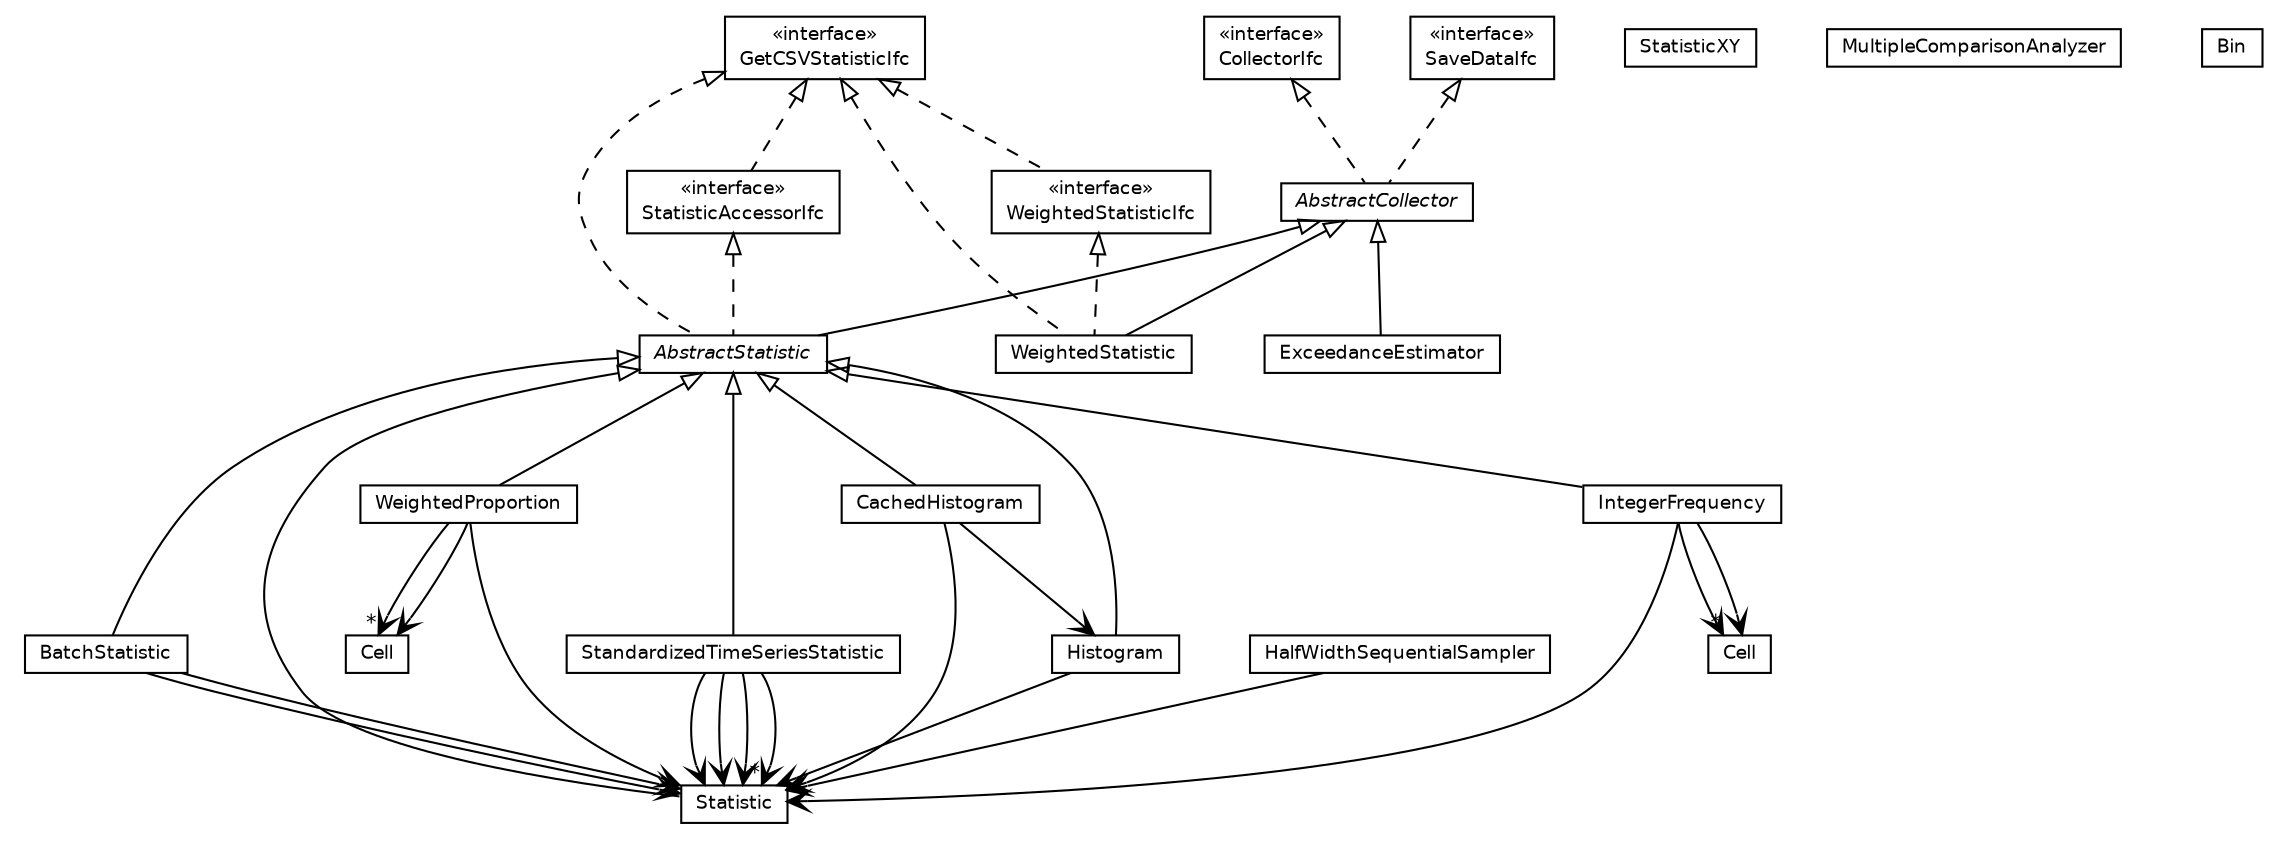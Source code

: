 #!/usr/local/bin/dot
#
# Class diagram 
# Generated by UMLGraph version 5.4 (http://www.umlgraph.org/)
#

digraph G {
	edge [fontname="Helvetica",fontsize=10,labelfontname="Helvetica",labelfontsize=10];
	node [fontname="Helvetica",fontsize=10,shape=plaintext];
	nodesep=0.25;
	ranksep=0.5;
	// jsl.utilities.statistic.WeightedStatisticIfc
	c14610 [label=<<table title="jsl.utilities.statistic.WeightedStatisticIfc" border="0" cellborder="1" cellspacing="0" cellpadding="2" port="p" href="./WeightedStatisticIfc.html">
		<tr><td><table border="0" cellspacing="0" cellpadding="1">
<tr><td align="center" balign="center"> &#171;interface&#187; </td></tr>
<tr><td align="center" balign="center"> WeightedStatisticIfc </td></tr>
		</table></td></tr>
		</table>>, URL="./WeightedStatisticIfc.html", fontname="Helvetica", fontcolor="black", fontsize=9.0];
	// jsl.utilities.statistic.WeightedStatistic
	c14611 [label=<<table title="jsl.utilities.statistic.WeightedStatistic" border="0" cellborder="1" cellspacing="0" cellpadding="2" port="p" href="./WeightedStatistic.html">
		<tr><td><table border="0" cellspacing="0" cellpadding="1">
<tr><td align="center" balign="center"> WeightedStatistic </td></tr>
		</table></td></tr>
		</table>>, URL="./WeightedStatistic.html", fontname="Helvetica", fontcolor="black", fontsize=9.0];
	// jsl.utilities.statistic.WeightedProportion
	c14612 [label=<<table title="jsl.utilities.statistic.WeightedProportion" border="0" cellborder="1" cellspacing="0" cellpadding="2" port="p" href="./WeightedProportion.html">
		<tr><td><table border="0" cellspacing="0" cellpadding="1">
<tr><td align="center" balign="center"> WeightedProportion </td></tr>
		</table></td></tr>
		</table>>, URL="./WeightedProportion.html", fontname="Helvetica", fontcolor="black", fontsize=9.0];
	// jsl.utilities.statistic.WeightedProportion.Cell
	c14613 [label=<<table title="jsl.utilities.statistic.WeightedProportion.Cell" border="0" cellborder="1" cellspacing="0" cellpadding="2" port="p" href="./WeightedProportion.Cell.html">
		<tr><td><table border="0" cellspacing="0" cellpadding="1">
<tr><td align="center" balign="center"> Cell </td></tr>
		</table></td></tr>
		</table>>, URL="./WeightedProportion.Cell.html", fontname="Helvetica", fontcolor="black", fontsize=9.0];
	// jsl.utilities.statistic.StatisticXY
	c14614 [label=<<table title="jsl.utilities.statistic.StatisticXY" border="0" cellborder="1" cellspacing="0" cellpadding="2" port="p" href="./StatisticXY.html">
		<tr><td><table border="0" cellspacing="0" cellpadding="1">
<tr><td align="center" balign="center"> StatisticXY </td></tr>
		</table></td></tr>
		</table>>, URL="./StatisticXY.html", fontname="Helvetica", fontcolor="black", fontsize=9.0];
	// jsl.utilities.statistic.StatisticAccessorIfc
	c14615 [label=<<table title="jsl.utilities.statistic.StatisticAccessorIfc" border="0" cellborder="1" cellspacing="0" cellpadding="2" port="p" href="./StatisticAccessorIfc.html">
		<tr><td><table border="0" cellspacing="0" cellpadding="1">
<tr><td align="center" balign="center"> &#171;interface&#187; </td></tr>
<tr><td align="center" balign="center"> StatisticAccessorIfc </td></tr>
		</table></td></tr>
		</table>>, URL="./StatisticAccessorIfc.html", fontname="Helvetica", fontcolor="black", fontsize=9.0];
	// jsl.utilities.statistic.Statistic
	c14616 [label=<<table title="jsl.utilities.statistic.Statistic" border="0" cellborder="1" cellspacing="0" cellpadding="2" port="p" href="./Statistic.html">
		<tr><td><table border="0" cellspacing="0" cellpadding="1">
<tr><td align="center" balign="center"> Statistic </td></tr>
		</table></td></tr>
		</table>>, URL="./Statistic.html", fontname="Helvetica", fontcolor="black", fontsize=9.0];
	// jsl.utilities.statistic.StandardizedTimeSeriesStatistic
	c14617 [label=<<table title="jsl.utilities.statistic.StandardizedTimeSeriesStatistic" border="0" cellborder="1" cellspacing="0" cellpadding="2" port="p" href="./StandardizedTimeSeriesStatistic.html">
		<tr><td><table border="0" cellspacing="0" cellpadding="1">
<tr><td align="center" balign="center"> StandardizedTimeSeriesStatistic </td></tr>
		</table></td></tr>
		</table>>, URL="./StandardizedTimeSeriesStatistic.html", fontname="Helvetica", fontcolor="black", fontsize=9.0];
	// jsl.utilities.statistic.SaveDataIfc
	c14618 [label=<<table title="jsl.utilities.statistic.SaveDataIfc" border="0" cellborder="1" cellspacing="0" cellpadding="2" port="p" href="./SaveDataIfc.html">
		<tr><td><table border="0" cellspacing="0" cellpadding="1">
<tr><td align="center" balign="center"> &#171;interface&#187; </td></tr>
<tr><td align="center" balign="center"> SaveDataIfc </td></tr>
		</table></td></tr>
		</table>>, URL="./SaveDataIfc.html", fontname="Helvetica", fontcolor="black", fontsize=9.0];
	// jsl.utilities.statistic.MultipleComparisonAnalyzer
	c14619 [label=<<table title="jsl.utilities.statistic.MultipleComparisonAnalyzer" border="0" cellborder="1" cellspacing="0" cellpadding="2" port="p" href="./MultipleComparisonAnalyzer.html">
		<tr><td><table border="0" cellspacing="0" cellpadding="1">
<tr><td align="center" balign="center"> MultipleComparisonAnalyzer </td></tr>
		</table></td></tr>
		</table>>, URL="./MultipleComparisonAnalyzer.html", fontname="Helvetica", fontcolor="black", fontsize=9.0];
	// jsl.utilities.statistic.IntegerFrequency
	c14620 [label=<<table title="jsl.utilities.statistic.IntegerFrequency" border="0" cellborder="1" cellspacing="0" cellpadding="2" port="p" href="./IntegerFrequency.html">
		<tr><td><table border="0" cellspacing="0" cellpadding="1">
<tr><td align="center" balign="center"> IntegerFrequency </td></tr>
		</table></td></tr>
		</table>>, URL="./IntegerFrequency.html", fontname="Helvetica", fontcolor="black", fontsize=9.0];
	// jsl.utilities.statistic.IntegerFrequency.Cell
	c14621 [label=<<table title="jsl.utilities.statistic.IntegerFrequency.Cell" border="0" cellborder="1" cellspacing="0" cellpadding="2" port="p" href="./IntegerFrequency.Cell.html">
		<tr><td><table border="0" cellspacing="0" cellpadding="1">
<tr><td align="center" balign="center"> Cell </td></tr>
		</table></td></tr>
		</table>>, URL="./IntegerFrequency.Cell.html", fontname="Helvetica", fontcolor="black", fontsize=9.0];
	// jsl.utilities.statistic.Histogram
	c14622 [label=<<table title="jsl.utilities.statistic.Histogram" border="0" cellborder="1" cellspacing="0" cellpadding="2" port="p" href="./Histogram.html">
		<tr><td><table border="0" cellspacing="0" cellpadding="1">
<tr><td align="center" balign="center"> Histogram </td></tr>
		</table></td></tr>
		</table>>, URL="./Histogram.html", fontname="Helvetica", fontcolor="black", fontsize=9.0];
	// jsl.utilities.statistic.Histogram.Bin
	c14623 [label=<<table title="jsl.utilities.statistic.Histogram.Bin" border="0" cellborder="1" cellspacing="0" cellpadding="2" port="p" href="./Histogram.Bin.html">
		<tr><td><table border="0" cellspacing="0" cellpadding="1">
<tr><td align="center" balign="center"> Bin </td></tr>
		</table></td></tr>
		</table>>, URL="./Histogram.Bin.html", fontname="Helvetica", fontcolor="black", fontsize=9.0];
	// jsl.utilities.statistic.HalfWidthSequentialSampler
	c14624 [label=<<table title="jsl.utilities.statistic.HalfWidthSequentialSampler" border="0" cellborder="1" cellspacing="0" cellpadding="2" port="p" href="./HalfWidthSequentialSampler.html">
		<tr><td><table border="0" cellspacing="0" cellpadding="1">
<tr><td align="center" balign="center"> HalfWidthSequentialSampler </td></tr>
		</table></td></tr>
		</table>>, URL="./HalfWidthSequentialSampler.html", fontname="Helvetica", fontcolor="black", fontsize=9.0];
	// jsl.utilities.statistic.GetCSVStatisticIfc
	c14625 [label=<<table title="jsl.utilities.statistic.GetCSVStatisticIfc" border="0" cellborder="1" cellspacing="0" cellpadding="2" port="p" href="./GetCSVStatisticIfc.html">
		<tr><td><table border="0" cellspacing="0" cellpadding="1">
<tr><td align="center" balign="center"> &#171;interface&#187; </td></tr>
<tr><td align="center" balign="center"> GetCSVStatisticIfc </td></tr>
		</table></td></tr>
		</table>>, URL="./GetCSVStatisticIfc.html", fontname="Helvetica", fontcolor="black", fontsize=9.0];
	// jsl.utilities.statistic.ExceedanceEstimator
	c14626 [label=<<table title="jsl.utilities.statistic.ExceedanceEstimator" border="0" cellborder="1" cellspacing="0" cellpadding="2" port="p" href="./ExceedanceEstimator.html">
		<tr><td><table border="0" cellspacing="0" cellpadding="1">
<tr><td align="center" balign="center"> ExceedanceEstimator </td></tr>
		</table></td></tr>
		</table>>, URL="./ExceedanceEstimator.html", fontname="Helvetica", fontcolor="black", fontsize=9.0];
	// jsl.utilities.statistic.CollectorIfc
	c14627 [label=<<table title="jsl.utilities.statistic.CollectorIfc" border="0" cellborder="1" cellspacing="0" cellpadding="2" port="p" href="./CollectorIfc.html">
		<tr><td><table border="0" cellspacing="0" cellpadding="1">
<tr><td align="center" balign="center"> &#171;interface&#187; </td></tr>
<tr><td align="center" balign="center"> CollectorIfc </td></tr>
		</table></td></tr>
		</table>>, URL="./CollectorIfc.html", fontname="Helvetica", fontcolor="black", fontsize=9.0];
	// jsl.utilities.statistic.CachedHistogram
	c14628 [label=<<table title="jsl.utilities.statistic.CachedHistogram" border="0" cellborder="1" cellspacing="0" cellpadding="2" port="p" href="./CachedHistogram.html">
		<tr><td><table border="0" cellspacing="0" cellpadding="1">
<tr><td align="center" balign="center"> CachedHistogram </td></tr>
		</table></td></tr>
		</table>>, URL="./CachedHistogram.html", fontname="Helvetica", fontcolor="black", fontsize=9.0];
	// jsl.utilities.statistic.BatchStatistic
	c14629 [label=<<table title="jsl.utilities.statistic.BatchStatistic" border="0" cellborder="1" cellspacing="0" cellpadding="2" port="p" href="./BatchStatistic.html">
		<tr><td><table border="0" cellspacing="0" cellpadding="1">
<tr><td align="center" balign="center"> BatchStatistic </td></tr>
		</table></td></tr>
		</table>>, URL="./BatchStatistic.html", fontname="Helvetica", fontcolor="black", fontsize=9.0];
	// jsl.utilities.statistic.AbstractStatistic
	c14630 [label=<<table title="jsl.utilities.statistic.AbstractStatistic" border="0" cellborder="1" cellspacing="0" cellpadding="2" port="p" href="./AbstractStatistic.html">
		<tr><td><table border="0" cellspacing="0" cellpadding="1">
<tr><td align="center" balign="center"><font face="Helvetica-Oblique"> AbstractStatistic </font></td></tr>
		</table></td></tr>
		</table>>, URL="./AbstractStatistic.html", fontname="Helvetica", fontcolor="black", fontsize=9.0];
	// jsl.utilities.statistic.AbstractCollector
	c14631 [label=<<table title="jsl.utilities.statistic.AbstractCollector" border="0" cellborder="1" cellspacing="0" cellpadding="2" port="p" href="./AbstractCollector.html">
		<tr><td><table border="0" cellspacing="0" cellpadding="1">
<tr><td align="center" balign="center"><font face="Helvetica-Oblique"> AbstractCollector </font></td></tr>
		</table></td></tr>
		</table>>, URL="./AbstractCollector.html", fontname="Helvetica", fontcolor="black", fontsize=9.0];
	//jsl.utilities.statistic.WeightedStatisticIfc implements jsl.utilities.statistic.GetCSVStatisticIfc
	c14625:p -> c14610:p [dir=back,arrowtail=empty,style=dashed];
	//jsl.utilities.statistic.WeightedStatistic extends jsl.utilities.statistic.AbstractCollector
	c14631:p -> c14611:p [dir=back,arrowtail=empty];
	//jsl.utilities.statistic.WeightedStatistic implements jsl.utilities.statistic.WeightedStatisticIfc
	c14610:p -> c14611:p [dir=back,arrowtail=empty,style=dashed];
	//jsl.utilities.statistic.WeightedStatistic implements jsl.utilities.statistic.GetCSVStatisticIfc
	c14625:p -> c14611:p [dir=back,arrowtail=empty,style=dashed];
	//jsl.utilities.statistic.WeightedProportion extends jsl.utilities.statistic.AbstractStatistic
	c14630:p -> c14612:p [dir=back,arrowtail=empty];
	//jsl.utilities.statistic.StatisticAccessorIfc implements jsl.utilities.statistic.GetCSVStatisticIfc
	c14625:p -> c14615:p [dir=back,arrowtail=empty,style=dashed];
	//jsl.utilities.statistic.Statistic extends jsl.utilities.statistic.AbstractStatistic
	c14630:p -> c14616:p [dir=back,arrowtail=empty];
	//jsl.utilities.statistic.StandardizedTimeSeriesStatistic extends jsl.utilities.statistic.AbstractStatistic
	c14630:p -> c14617:p [dir=back,arrowtail=empty];
	//jsl.utilities.statistic.IntegerFrequency extends jsl.utilities.statistic.AbstractStatistic
	c14630:p -> c14620:p [dir=back,arrowtail=empty];
	//jsl.utilities.statistic.Histogram extends jsl.utilities.statistic.AbstractStatistic
	c14630:p -> c14622:p [dir=back,arrowtail=empty];
	//jsl.utilities.statistic.ExceedanceEstimator extends jsl.utilities.statistic.AbstractCollector
	c14631:p -> c14626:p [dir=back,arrowtail=empty];
	//jsl.utilities.statistic.CachedHistogram extends jsl.utilities.statistic.AbstractStatistic
	c14630:p -> c14628:p [dir=back,arrowtail=empty];
	//jsl.utilities.statistic.BatchStatistic extends jsl.utilities.statistic.AbstractStatistic
	c14630:p -> c14629:p [dir=back,arrowtail=empty];
	//jsl.utilities.statistic.AbstractStatistic extends jsl.utilities.statistic.AbstractCollector
	c14631:p -> c14630:p [dir=back,arrowtail=empty];
	//jsl.utilities.statistic.AbstractStatistic implements jsl.utilities.statistic.StatisticAccessorIfc
	c14615:p -> c14630:p [dir=back,arrowtail=empty,style=dashed];
	//jsl.utilities.statistic.AbstractStatistic implements jsl.utilities.statistic.GetCSVStatisticIfc
	c14625:p -> c14630:p [dir=back,arrowtail=empty,style=dashed];
	//jsl.utilities.statistic.AbstractCollector implements jsl.utilities.statistic.CollectorIfc
	c14627:p -> c14631:p [dir=back,arrowtail=empty,style=dashed];
	//jsl.utilities.statistic.AbstractCollector implements jsl.utilities.statistic.SaveDataIfc
	c14618:p -> c14631:p [dir=back,arrowtail=empty,style=dashed];
	// jsl.utilities.statistic.WeightedProportion NAVASSOC jsl.utilities.statistic.WeightedProportion.Cell
	c14612:p -> c14613:p [taillabel="", label="", headlabel="*", fontname="Helvetica", fontcolor="black", fontsize=10.0, color="black", arrowhead=open];
	// jsl.utilities.statistic.WeightedProportion NAVASSOC jsl.utilities.statistic.Statistic
	c14612:p -> c14616:p [taillabel="", label="", headlabel="", fontname="Helvetica", fontcolor="black", fontsize=10.0, color="black", arrowhead=open];
	// jsl.utilities.statistic.WeightedProportion NAVASSOC jsl.utilities.statistic.WeightedProportion.Cell
	c14612:p -> c14613:p [taillabel="", label="", headlabel="", fontname="Helvetica", fontcolor="black", fontsize=10.0, color="black", arrowhead=open];
	// jsl.utilities.statistic.StandardizedTimeSeriesStatistic NAVASSOC jsl.utilities.statistic.Statistic
	c14617:p -> c14616:p [taillabel="", label="", headlabel="", fontname="Helvetica", fontcolor="black", fontsize=10.0, color="black", arrowhead=open];
	// jsl.utilities.statistic.StandardizedTimeSeriesStatistic NAVASSOC jsl.utilities.statistic.Statistic
	c14617:p -> c14616:p [taillabel="", label="", headlabel="", fontname="Helvetica", fontcolor="black", fontsize=10.0, color="black", arrowhead=open];
	// jsl.utilities.statistic.StandardizedTimeSeriesStatistic NAVASSOC jsl.utilities.statistic.Statistic
	c14617:p -> c14616:p [taillabel="", label="", headlabel="", fontname="Helvetica", fontcolor="black", fontsize=10.0, color="black", arrowhead=open];
	// jsl.utilities.statistic.StandardizedTimeSeriesStatistic NAVASSOC jsl.utilities.statistic.Statistic
	c14617:p -> c14616:p [taillabel="", label="", headlabel="*", fontname="Helvetica", fontcolor="black", fontsize=10.0, color="black", arrowhead=open];
	// jsl.utilities.statistic.IntegerFrequency NAVASSOC jsl.utilities.statistic.IntegerFrequency.Cell
	c14620:p -> c14621:p [taillabel="", label="", headlabel="*", fontname="Helvetica", fontcolor="black", fontsize=10.0, color="black", arrowhead=open];
	// jsl.utilities.statistic.IntegerFrequency NAVASSOC jsl.utilities.statistic.Statistic
	c14620:p -> c14616:p [taillabel="", label="", headlabel="", fontname="Helvetica", fontcolor="black", fontsize=10.0, color="black", arrowhead=open];
	// jsl.utilities.statistic.IntegerFrequency NAVASSOC jsl.utilities.statistic.IntegerFrequency.Cell
	c14620:p -> c14621:p [taillabel="", label="", headlabel="", fontname="Helvetica", fontcolor="black", fontsize=10.0, color="black", arrowhead=open];
	// jsl.utilities.statistic.Histogram NAVASSOC jsl.utilities.statistic.Statistic
	c14622:p -> c14616:p [taillabel="", label="", headlabel="", fontname="Helvetica", fontcolor="black", fontsize=10.0, color="black", arrowhead=open];
	// jsl.utilities.statistic.HalfWidthSequentialSampler NAVASSOC jsl.utilities.statistic.Statistic
	c14624:p -> c14616:p [taillabel="", label="", headlabel="", fontname="Helvetica", fontcolor="black", fontsize=10.0, color="black", arrowhead=open];
	// jsl.utilities.statistic.CachedHistogram NAVASSOC jsl.utilities.statistic.Statistic
	c14628:p -> c14616:p [taillabel="", label="", headlabel="", fontname="Helvetica", fontcolor="black", fontsize=10.0, color="black", arrowhead=open];
	// jsl.utilities.statistic.CachedHistogram NAVASSOC jsl.utilities.statistic.Histogram
	c14628:p -> c14622:p [taillabel="", label="", headlabel="", fontname="Helvetica", fontcolor="black", fontsize=10.0, color="black", arrowhead=open];
	// jsl.utilities.statistic.BatchStatistic NAVASSOC jsl.utilities.statistic.Statistic
	c14629:p -> c14616:p [taillabel="", label="", headlabel="", fontname="Helvetica", fontcolor="black", fontsize=10.0, color="black", arrowhead=open];
	// jsl.utilities.statistic.BatchStatistic NAVASSOC jsl.utilities.statistic.Statistic
	c14629:p -> c14616:p [taillabel="", label="", headlabel="", fontname="Helvetica", fontcolor="black", fontsize=10.0, color="black", arrowhead=open];
}

